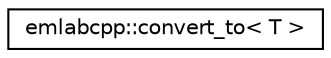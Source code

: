 digraph "Graphical Class Hierarchy"
{
 // LATEX_PDF_SIZE
  edge [fontname="Helvetica",fontsize="10",labelfontname="Helvetica",labelfontsize="10"];
  node [fontname="Helvetica",fontsize="10",shape=record];
  rankdir="LR";
  Node0 [label="emlabcpp::convert_to\< T \>",height=0.2,width=0.4,color="black", fillcolor="white", style="filled",URL="$structemlabcpp_1_1convert__to.html",tooltip=" "];
}
